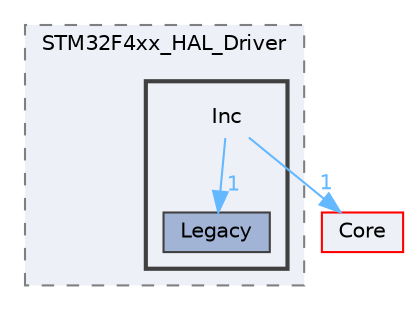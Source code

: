 digraph "Drivers/STM32F4xx_HAL_Driver/Inc"
{
 // INTERACTIVE_SVG=YES
 // LATEX_PDF_SIZE
  bgcolor="transparent";
  edge [fontname=Helvetica,fontsize=10,labelfontname=Helvetica,labelfontsize=10];
  node [fontname=Helvetica,fontsize=10,shape=box,height=0.2,width=0.4];
  compound=true
  subgraph clusterdir_0f7073d6b1d1d49104212e142cbd4b45 {
    graph [ bgcolor="#edf0f7", pencolor="grey50", label="STM32F4xx_HAL_Driver", fontname=Helvetica,fontsize=10 style="filled,dashed", URL="dir_0f7073d6b1d1d49104212e142cbd4b45.html",tooltip=""]
  subgraph clusterdir_fe70c8ad9f7ab4724b63ce89acbfa189 {
    graph [ bgcolor="#edf0f7", pencolor="grey25", label="", fontname=Helvetica,fontsize=10 style="filled,bold", URL="dir_fe70c8ad9f7ab4724b63ce89acbfa189.html",tooltip=""]
    dir_fe70c8ad9f7ab4724b63ce89acbfa189 [shape=plaintext, label="Inc"];
  dir_0826ee94bdf1215df63813a0f34b491e [label="Legacy", fillcolor="#a2b4d6", color="grey25", style="filled", URL="dir_0826ee94bdf1215df63813a0f34b491e.html",tooltip=""];
  }
  }
  dir_c6310732a22f63c0c2fc5595561e68f1 [label="Core", fillcolor="#edf0f7", color="red", style="filled", URL="dir_c6310732a22f63c0c2fc5595561e68f1.html",tooltip=""];
  dir_fe70c8ad9f7ab4724b63ce89acbfa189->dir_0826ee94bdf1215df63813a0f34b491e [headlabel="1", labeldistance=1.5 headhref="dir_000003_000004.html" href="dir_000003_000004.html" color="steelblue1" fontcolor="steelblue1"];
  dir_fe70c8ad9f7ab4724b63ce89acbfa189->dir_c6310732a22f63c0c2fc5595561e68f1 [headlabel="1", labeldistance=1.5 headhref="dir_000003_000000.html" href="dir_000003_000000.html" color="steelblue1" fontcolor="steelblue1"];
}
